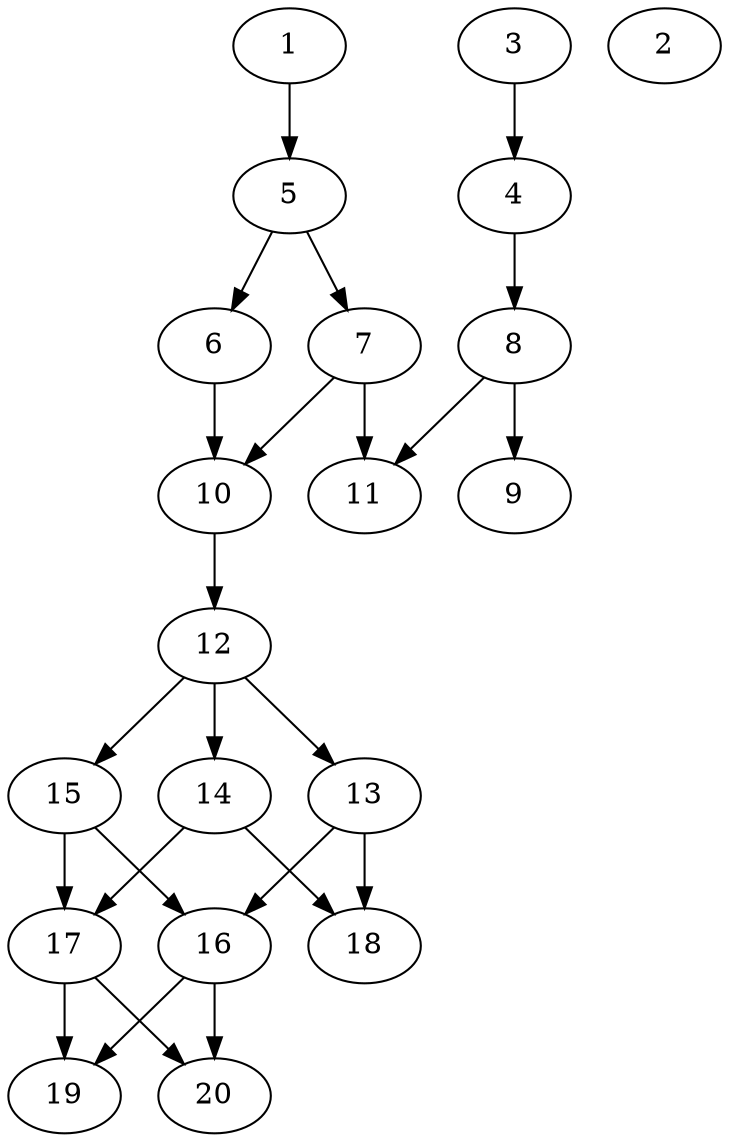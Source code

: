 // DAG automatically generated by daggen at Sat Jul 27 15:35:20 2019
// ./daggen --dot -n 20 --ccr 0.4 --fat 0.4 --regular 0.5 --density 0.5 --mindata 5242880 --maxdata 52428800 
digraph G {
  1 [size="46850560", alpha="0.02", expect_size="18740224"] 
  1 -> 5 [size ="18740224"]
  2 [size="36858880", alpha="0.02", expect_size="14743552"] 
  3 [size="35397120", alpha="0.08", expect_size="14158848"] 
  3 -> 4 [size ="14158848"]
  4 [size="102492160", alpha="0.13", expect_size="40996864"] 
  4 -> 8 [size ="40996864"]
  5 [size="70120960", alpha="0.14", expect_size="28048384"] 
  5 -> 6 [size ="28048384"]
  5 -> 7 [size ="28048384"]
  6 [size="110289920", alpha="0.18", expect_size="44115968"] 
  6 -> 10 [size ="44115968"]
  7 [size="21483520", alpha="0.11", expect_size="8593408"] 
  7 -> 10 [size ="8593408"]
  7 -> 11 [size ="8593408"]
  8 [size="62172160", alpha="0.04", expect_size="24868864"] 
  8 -> 9 [size ="24868864"]
  8 -> 11 [size ="24868864"]
  9 [size="97256960", alpha="0.17", expect_size="38902784"] 
  10 [size="103403520", alpha="0.09", expect_size="41361408"] 
  10 -> 12 [size ="41361408"]
  11 [size="40481280", alpha="0.15", expect_size="16192512"] 
  12 [size="50913280", alpha="0.19", expect_size="20365312"] 
  12 -> 13 [size ="20365312"]
  12 -> 14 [size ="20365312"]
  12 -> 15 [size ="20365312"]
  13 [size="62474240", alpha="0.14", expect_size="24989696"] 
  13 -> 16 [size ="24989696"]
  13 -> 18 [size ="24989696"]
  14 [size="107371520", alpha="0.15", expect_size="42948608"] 
  14 -> 17 [size ="42948608"]
  14 -> 18 [size ="42948608"]
  15 [size="65328640", alpha="0.09", expect_size="26131456"] 
  15 -> 16 [size ="26131456"]
  15 -> 17 [size ="26131456"]
  16 [size="28904960", alpha="0.02", expect_size="11561984"] 
  16 -> 19 [size ="11561984"]
  16 -> 20 [size ="11561984"]
  17 [size="18211840", alpha="0.13", expect_size="7284736"] 
  17 -> 19 [size ="7284736"]
  17 -> 20 [size ="7284736"]
  18 [size="84940800", alpha="0.13", expect_size="33976320"] 
  19 [size="111308800", alpha="0.07", expect_size="44523520"] 
  20 [size="93524480", alpha="0.13", expect_size="37409792"] 
}

